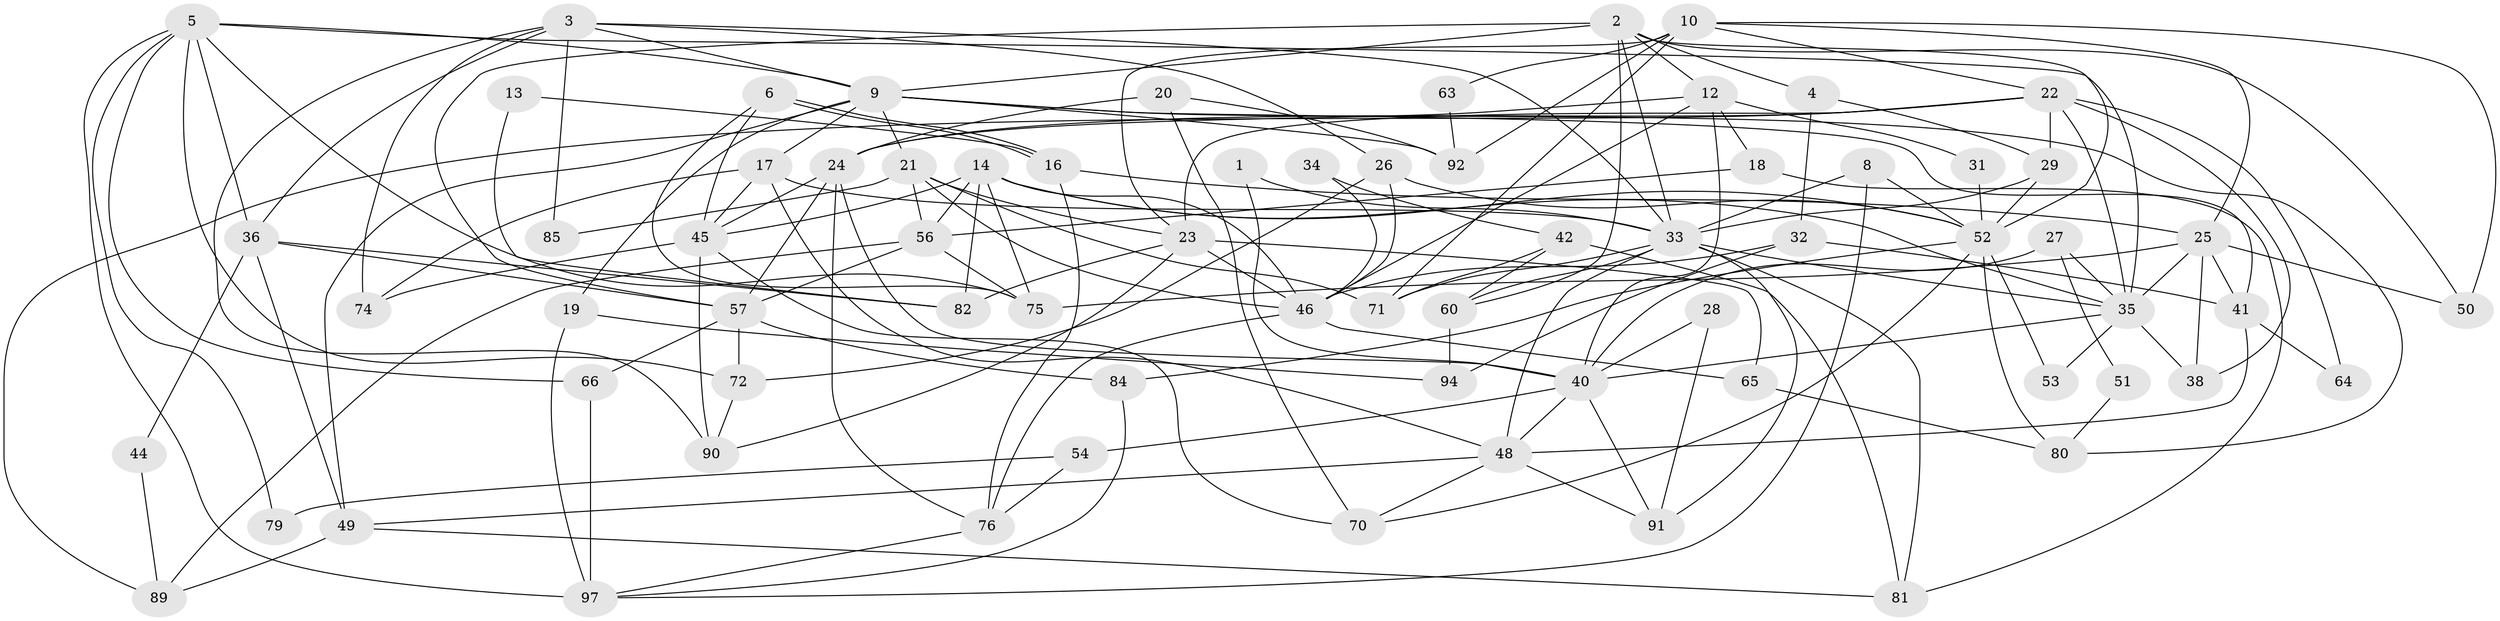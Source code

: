 // Generated by graph-tools (version 1.1) at 2025/24/03/03/25 07:24:04]
// undirected, 71 vertices, 168 edges
graph export_dot {
graph [start="1"]
  node [color=gray90,style=filled];
  1;
  2 [super="+7"];
  3 [super="+15"];
  4;
  5 [super="+67"];
  6 [super="+37"];
  8;
  9 [super="+11"];
  10 [super="+101"];
  12 [super="+69"];
  13;
  14 [super="+43"];
  16;
  17;
  18;
  19 [super="+58"];
  20;
  21 [super="+55"];
  22 [super="+47"];
  23 [super="+93"];
  24 [super="+30"];
  25 [super="+62"];
  26;
  27;
  28;
  29;
  31;
  32;
  33 [super="+68"];
  34;
  35 [super="+59"];
  36 [super="+39"];
  38;
  40 [super="+83"];
  41 [super="+61"];
  42 [super="+73"];
  44;
  45 [super="+99"];
  46 [super="+78"];
  48 [super="+88"];
  49 [super="+86"];
  50;
  51;
  52 [super="+100"];
  53;
  54;
  56 [super="+87"];
  57 [super="+95"];
  60;
  63;
  64;
  65;
  66;
  70;
  71;
  72 [super="+96"];
  74;
  75 [super="+77"];
  76 [super="+98"];
  79;
  80;
  81;
  82;
  84;
  85;
  89;
  90;
  91;
  92;
  94;
  97;
  1 -- 33;
  1 -- 40;
  2 -- 60;
  2 -- 52;
  2 -- 33;
  2 -- 50;
  2 -- 4;
  2 -- 9;
  2 -- 57;
  2 -- 12;
  3 -- 9;
  3 -- 26;
  3 -- 85;
  3 -- 33;
  3 -- 90;
  3 -- 36;
  3 -- 74;
  4 -- 29;
  4 -- 32;
  5 -- 9;
  5 -- 36;
  5 -- 79;
  5 -- 97;
  5 -- 66;
  5 -- 35;
  5 -- 72;
  5 -- 75;
  6 -- 16;
  6 -- 16;
  6 -- 75;
  6 -- 45;
  8 -- 52;
  8 -- 97;
  8 -- 33;
  9 -- 21;
  9 -- 17;
  9 -- 80;
  9 -- 92;
  9 -- 41;
  9 -- 49;
  9 -- 19;
  10 -- 92;
  10 -- 50;
  10 -- 25;
  10 -- 22;
  10 -- 71;
  10 -- 63;
  10 -- 23;
  12 -- 46 [weight=2];
  12 -- 40;
  12 -- 18;
  12 -- 31;
  12 -- 24;
  13 -- 82;
  13 -- 16;
  14 -- 82;
  14 -- 52;
  14 -- 56;
  14 -- 45;
  14 -- 46;
  14 -- 75;
  14 -- 35;
  16 -- 76;
  16 -- 25;
  17 -- 45;
  17 -- 48;
  17 -- 74;
  17 -- 33;
  18 -- 81;
  18 -- 56;
  19 -- 97 [weight=2];
  19 -- 94;
  20 -- 24;
  20 -- 70;
  20 -- 92;
  21 -- 23;
  21 -- 85;
  21 -- 71;
  21 -- 56;
  21 -- 46;
  22 -- 35 [weight=2];
  22 -- 64;
  22 -- 23;
  22 -- 38;
  22 -- 24;
  22 -- 89;
  22 -- 29;
  23 -- 46;
  23 -- 65;
  23 -- 82;
  23 -- 90;
  24 -- 57;
  24 -- 76;
  24 -- 45;
  24 -- 40;
  25 -- 50;
  25 -- 35;
  25 -- 38;
  25 -- 75;
  25 -- 41;
  26 -- 52;
  26 -- 46;
  26 -- 72;
  27 -- 40;
  27 -- 51;
  27 -- 35;
  28 -- 40;
  28 -- 91;
  29 -- 33;
  29 -- 52;
  31 -- 52;
  32 -- 41;
  32 -- 94;
  32 -- 46;
  33 -- 91;
  33 -- 48;
  33 -- 71;
  33 -- 81;
  33 -- 60;
  33 -- 35;
  34 -- 46;
  34 -- 42;
  35 -- 38;
  35 -- 53;
  35 -- 40;
  36 -- 44;
  36 -- 82;
  36 -- 57;
  36 -- 49;
  40 -- 54;
  40 -- 91;
  40 -- 48;
  41 -- 48;
  41 -- 64;
  42 -- 71;
  42 -- 81;
  42 -- 60;
  44 -- 89;
  45 -- 70;
  45 -- 90;
  45 -- 74;
  46 -- 65;
  46 -- 76;
  48 -- 70;
  48 -- 91;
  48 -- 49;
  49 -- 89;
  49 -- 81;
  51 -- 80;
  52 -- 80;
  52 -- 84;
  52 -- 53;
  52 -- 70;
  54 -- 76;
  54 -- 79;
  56 -- 89;
  56 -- 75;
  56 -- 57;
  57 -- 72;
  57 -- 66;
  57 -- 84;
  60 -- 94;
  63 -- 92;
  65 -- 80;
  66 -- 97;
  72 -- 90;
  76 -- 97;
  84 -- 97;
}
